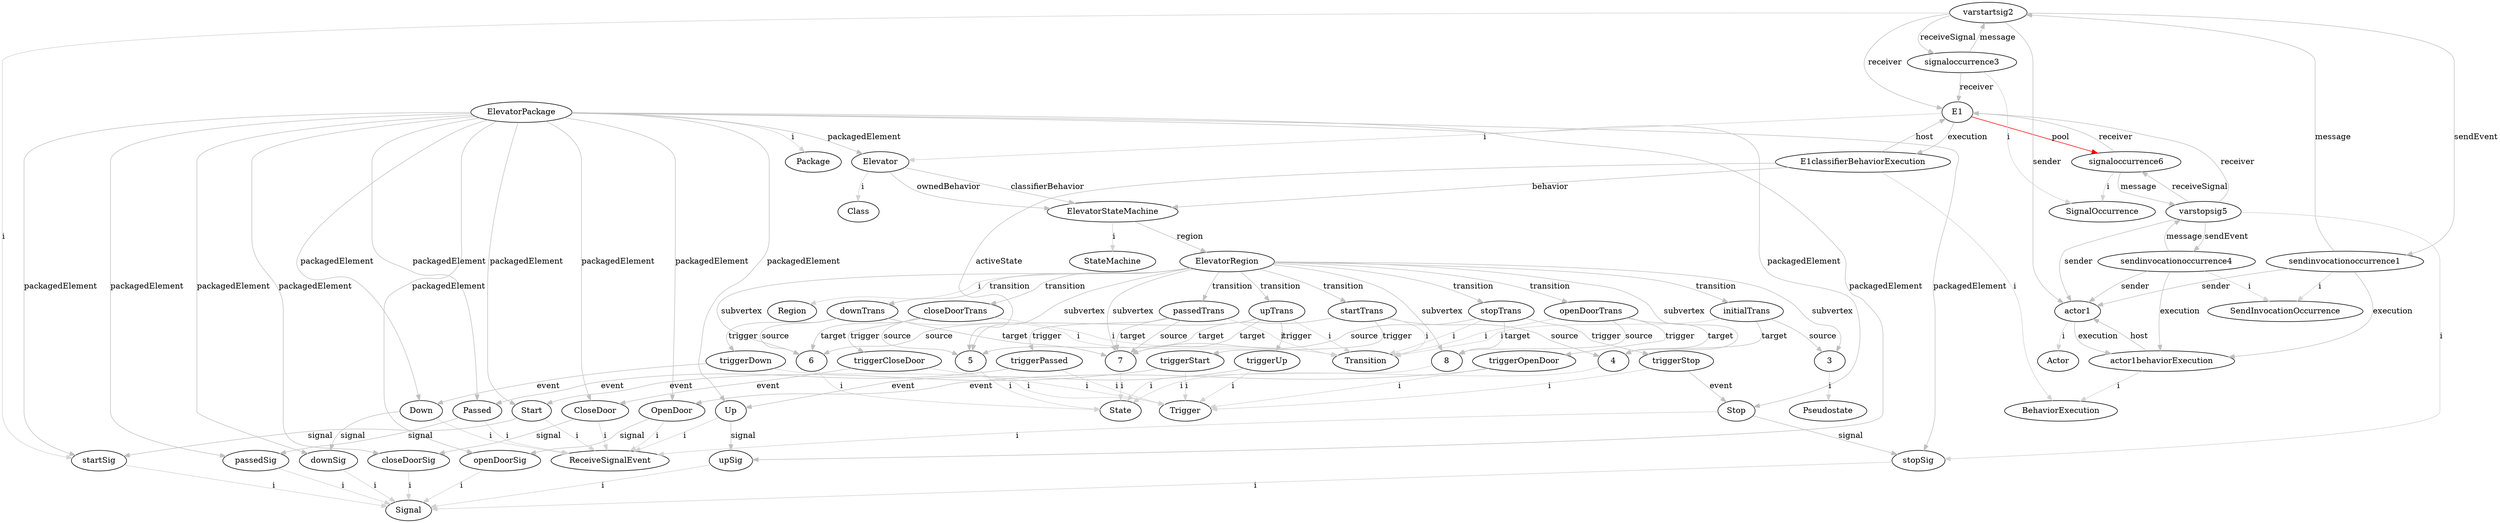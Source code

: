 digraph umlMetamodel {
	"ElevatorPackage" -> "Package" [label="i", color="lightgrey"]
	"ElevatorPackage" -> "Elevator" [label="packagedElement", color="grey"]
	"Elevator" -> "Class" [label="i", color="lightgrey"]
	"Elevator" -> "ElevatorStateMachine" [label="classifierBehavior", color="grey"]
	"Elevator" -> "ElevatorStateMachine" [label="ownedBehavior", color="grey"]
	"ElevatorStateMachine" -> "StateMachine" [label="i", color="lightgrey"]
	"ElevatorStateMachine" -> "ElevatorRegion" [label="region", color="grey"]
	"ElevatorRegion" -> "Region" [label="i", color="lightgrey"]
	"ElevatorRegion" -> "4" [label="subvertex", color="grey"]
	"4" -> "State" [label="i", color="lightgrey"]
	"ElevatorRegion" -> "5" [label="subvertex", color="grey"]
	"5" -> "State" [label="i", color="lightgrey"]
	"ElevatorRegion" -> "8" [label="subvertex", color="grey"]
	"8" -> "State" [label="i", color="lightgrey"]
	"ElevatorRegion" -> "7" [label="subvertex", color="grey"]
	"7" -> "State" [label="i", color="lightgrey"]
	"ElevatorRegion" -> "6" [label="subvertex", color="grey"]
	"6" -> "State" [label="i", color="lightgrey"]
	"ElevatorRegion" -> "3" [label="subvertex", color="grey"]
	"3" -> "Pseudostate" [label="i", color="lightgrey"]
	"ElevatorRegion" -> "initialTrans" [label="transition", color="grey"]
	"initialTrans" -> "Transition" [label="i", color="lightgrey"]
	"initialTrans" -> "3" [label="source", color="grey"]
	"initialTrans" -> "4" [label="target", color="grey"]
	"ElevatorRegion" -> "startTrans" [label="transition", color="grey"]
	"startTrans" -> "Transition" [label="i", color="lightgrey"]
	"startTrans" -> "4" [label="source", color="grey"]
	"startTrans" -> "5" [label="target", color="grey"]
	"triggerStart" -> "Trigger" [label="i", color="lightgrey"]
	"ElevatorRegion" -> "closeDoorTrans" [label="transition", color="grey"]
	"closeDoorTrans" -> "Transition" [label="i", color="lightgrey"]
	"closeDoorTrans" -> "5" [label="source", color="grey"]
	"closeDoorTrans" -> "6" [label="target", color="grey"]
	"closeDoorTrans" -> "triggerCloseDoor" [label="trigger", color="grey"]
	"triggerCloseDoor" -> "Trigger" [label="i", color="lightgrey"]
	"triggerCloseDoor" -> "CloseDoor" [label="event", color="grey"]
	"ElevatorRegion" -> "upTrans" [label="transition", color="grey"]
	"upTrans" -> "Transition" [label="i", color="lightgrey"]
	"upTrans" -> "6" [label="source", color="grey"]
	"upTrans" -> "7" [label="target", color="grey"]
	"upTrans" -> "triggerUp" [label="trigger", color="grey"]
	"triggerUp" -> "Trigger" [label="i", color="lightgrey"]
	"triggerUp" -> "Up" [label="event", color="grey"]
	"ElevatorRegion" -> "downTrans" [label="transition", color="grey"]
	"downTrans" -> "Transition" [label="i", color="lightgrey"]
	"downTrans" -> "6" [label="source", color="grey"]
	"downTrans" -> "7" [label="target", color="grey"]
	"downTrans" -> "triggerDown" [label="trigger", color="grey"]
	"triggerDown" -> "Trigger" [label="i", color="lightgrey"]
	"triggerDown" -> "Down" [label="event", color="grey"]
	"ElevatorRegion" -> "passedTrans" [label="transition", color="grey"]
	"passedTrans" -> "Transition" [label="i", color="lightgrey"]
	"passedTrans" -> "7" [label="source", color="grey"]
	"passedTrans" -> "7" [label="target", color="grey"]
	"passedTrans" -> "triggerPassed" [label="trigger", color="grey"]
	"triggerPassed" -> "Trigger" [label="i", color="lightgrey"]
	"triggerPassed" -> "Passed" [label="event", color="grey"]
	"ElevatorRegion" -> "stopTrans" [label="transition", color="grey"]
	"stopTrans" -> "Transition" [label="i", color="lightgrey"]
	"stopTrans" -> "7" [label="source", color="grey"]
	"stopTrans" -> "8" [label="target", color="grey"]
	"stopTrans" -> "triggerStop" [label="trigger", color="grey"]
	"triggerStop" -> "Trigger" [label="i", color="lightgrey"]
	"triggerStop" -> "Stop" [label="event", color="grey"]
	"ElevatorRegion" -> "openDoorTrans" [label="transition", color="grey"]
	"openDoorTrans" -> "Transition" [label="i", color="lightgrey"]
	"openDoorTrans" -> "8" [label="source", color="grey"]
	"openDoorTrans" -> "4" [label="target", color="grey"]
	"openDoorTrans" -> "triggerOpenDoor" [label="trigger", color="grey"]
	"triggerOpenDoor" -> "Trigger" [label="i", color="lightgrey"]
	"triggerOpenDoor" -> "OpenDoor" [label="event", color="grey"]
	"ElevatorPackage" -> "Start" [label="packagedElement", color="grey"]
	"Start" -> "ReceiveSignalEvent" [label="i", color="lightgrey"]
	"Start" -> "startSig" [label="signal", color="grey"]
	"ElevatorPackage" -> "startSig" [label="packagedElement", color="grey"]
	"startSig" -> "Signal" [label="i", color="lightgrey"]
	"ElevatorPackage" -> "CloseDoor" [label="packagedElement", color="grey"]
	"CloseDoor" -> "ReceiveSignalEvent" [label="i", color="lightgrey"]
	"CloseDoor" -> "closeDoorSig" [label="signal", color="grey"]
	"ElevatorPackage" -> "closeDoorSig" [label="packagedElement", color="grey"]
	"closeDoorSig" -> "Signal" [label="i", color="lightgrey"]
	"ElevatorPackage" -> "Up" [label="packagedElement", color="grey"]
	"Up" -> "ReceiveSignalEvent" [label="i", color="lightgrey"]
	"Up" -> "upSig" [label="signal", color="grey"]
	"ElevatorPackage" -> "upSig" [label="packagedElement", color="grey"]
	"upSig" -> "Signal" [label="i", color="lightgrey"]
	"ElevatorPackage" -> "Down" [label="packagedElement", color="grey"]
	"Down" -> "ReceiveSignalEvent" [label="i", color="lightgrey"]
	"Down" -> "downSig" [label="signal", color="grey"]
	"ElevatorPackage" -> "downSig" [label="packagedElement", color="grey"]
	"downSig" -> "Signal" [label="i", color="lightgrey"]
	"ElevatorPackage" -> "Passed" [label="packagedElement", color="grey"]
	"Passed" -> "ReceiveSignalEvent" [label="i", color="lightgrey"]
	"Passed" -> "passedSig" [label="signal", color="grey"]
	"ElevatorPackage" -> "passedSig" [label="packagedElement", color="grey"]
	"passedSig" -> "Signal" [label="i", color="lightgrey"]
	"ElevatorPackage" -> "Stop" [label="packagedElement", color="grey"]
	"Stop" -> "ReceiveSignalEvent" [label="i", color="lightgrey"]
	"Stop" -> "stopSig" [label="signal", color="grey"]
	"ElevatorPackage" -> "stopSig" [label="packagedElement", color="grey"]
	"stopSig" -> "Signal" [label="i", color="lightgrey"]
	"ElevatorPackage" -> "OpenDoor" [label="packagedElement", color="grey"]
	"OpenDoor" -> "ReceiveSignalEvent" [label="i", color="lightgrey"]
	"OpenDoor" -> "openDoorSig" [label="signal", color="grey"]
	"ElevatorPackage" -> "openDoorSig" [label="packagedElement", color="grey"]
	"openDoorSig" -> "Signal" [label="i", color="lightgrey"]
	"E1" -> "Elevator" [label="i", color="lightgrey"]
	"E1classifierBehaviorExecution" -> "BehaviorExecution" [label="i", color="lightgrey"]
	"E1" -> "E1classifierBehaviorExecution" [label="execution", color="grey"]
	"E1classifierBehaviorExecution" -> "E1" [label="host", color="grey"]
	"E1classifierBehaviorExecution" -> "ElevatorStateMachine" [label="behavior", color="grey"]
	"actor1" -> "Actor" [label="i", color="lightgrey"]
	"actor1behaviorExecution" -> "BehaviorExecution" [label="i", color="lightgrey"]
	"actor1" -> "actor1behaviorExecution" [label="execution", color="grey"]
	"actor1behaviorExecution" -> "actor1" [label="host", color="grey"]
	"sendinvocationoccurrence1" -> "SendInvocationOccurrence" [label="i", color="lightgrey"]
	"sendinvocationoccurrence1" -> "varstartsig2" [label="message", color="grey"]
	"varstartsig2" -> "sendinvocationoccurrence1" [label="sendEvent", color="grey"]
	"varstartsig2" -> "signaloccurrence3" [label="receiveSignal", color="grey"]
	"signaloccurrence3" -> "varstartsig2" [label="message", color="grey"]
	"signaloccurrence3" -> "SignalOccurrence" [label="i", color="lightgrey"]
	"varstartsig2" -> "startSig" [label="i", color="lightgrey"]
	"signaloccurrence3" -> "E1" [label="receiver", color="grey"]
	"varstartsig2" -> "actor1" [label="sender", color="grey"]
	"sendinvocationoccurrence1" -> "actor1" [label="sender", color="grey"]
	"varstartsig2" -> "E1" [label="receiver", color="grey"]
	"sendinvocationoccurrence1" -> "actor1behaviorExecution" [label="execution", color="grey"]
	"triggerStart" -> "Start" [label="event", color="grey"]
	"startTrans" -> "triggerStart" [label="trigger", color="grey"]
	"E1classifierBehaviorExecution" -> "5" [label="activeState", color="grey"]
	"sendinvocationoccurrence4" -> "SendInvocationOccurrence" [label="i", color="lightgrey"]
	"sendinvocationoccurrence4" -> "varstopsig5" [label="message", color="grey"]
	"varstopsig5" -> "sendinvocationoccurrence4" [label="sendEvent", color="grey"]
	"varstopsig5" -> "signaloccurrence6" [label="receiveSignal", color="grey"]
	"signaloccurrence6" -> "varstopsig5" [label="message", color="grey"]
	"signaloccurrence6" -> "SignalOccurrence" [label="i", color="lightgrey"]
	"varstopsig5" -> "stopSig" [label="i", color="lightgrey"]
	"signaloccurrence6" -> "E1" [label="receiver", color="grey"]
	"varstopsig5" -> "actor1" [label="sender", color="grey"]
	"sendinvocationoccurrence4" -> "actor1" [label="sender", color="grey"]
	"varstopsig5" -> "E1" [label="receiver", color="grey"]
	"sendinvocationoccurrence4" -> "actor1behaviorExecution" [label="execution", color="grey"]
	"E1" -> "signaloccurrence6" [label="pool", color="red"]
}
